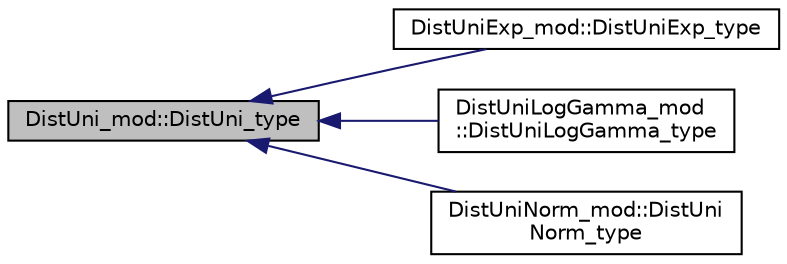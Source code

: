 digraph "DistUni_mod::DistUni_type"
{
 // LATEX_PDF_SIZE
  edge [fontname="Helvetica",fontsize="10",labelfontname="Helvetica",labelfontsize="10"];
  node [fontname="Helvetica",fontsize="10",shape=record];
  rankdir="LR";
  Node1 [label="DistUni_mod::DistUni_type",height=0.2,width=0.4,color="black", fillcolor="grey75", style="filled", fontcolor="black",tooltip=" "];
  Node1 -> Node2 [dir="back",color="midnightblue",fontsize="10",style="solid",fontname="Helvetica"];
  Node2 [label="DistUniExp_mod::DistUniExp_type",height=0.2,width=0.4,color="black", fillcolor="white", style="filled",URL="$structDistUniExp__mod_1_1DistUniExp__type.html",tooltip=" "];
  Node1 -> Node3 [dir="back",color="midnightblue",fontsize="10",style="solid",fontname="Helvetica"];
  Node3 [label="DistUniLogGamma_mod\l::DistUniLogGamma_type",height=0.2,width=0.4,color="black", fillcolor="white", style="filled",URL="$structDistUniLogGamma__mod_1_1DistUniLogGamma__type.html",tooltip=" "];
  Node1 -> Node4 [dir="back",color="midnightblue",fontsize="10",style="solid",fontname="Helvetica"];
  Node4 [label="DistUniNorm_mod::DistUni\lNorm_type",height=0.2,width=0.4,color="black", fillcolor="white", style="filled",URL="$structDistUniNorm__mod_1_1DistUniNorm__type.html",tooltip=" "];
}

